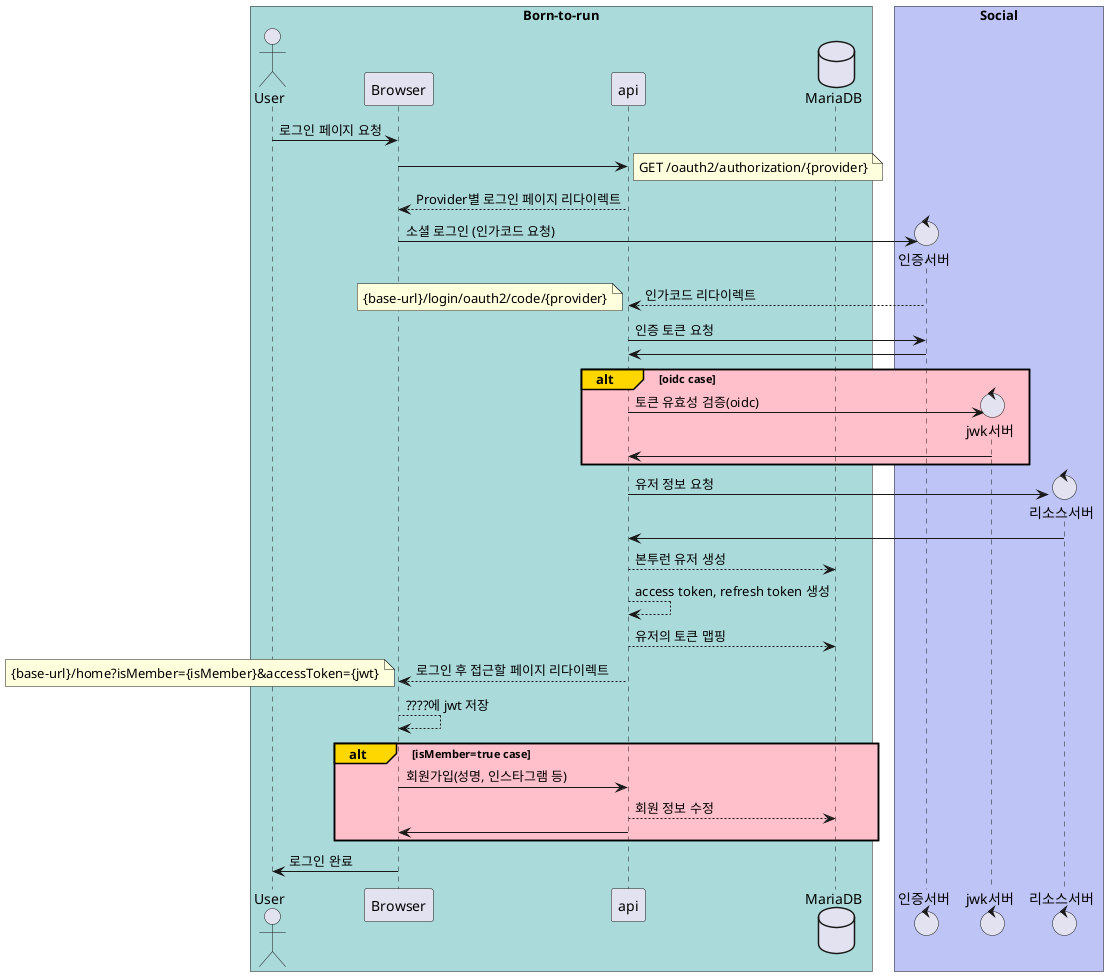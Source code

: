 @startuml
skinparam ParticipantPadding 20
skinparam BoxPadding 10

box "Born-to-run" #ABDADB
actor       User        as u
participant Browser     as fe
participant api         as be
database    MariaDB    as db
end box

u -> fe: 로그인 페이지 요청
fe -> be
note right
  GET /oauth2/authorization/{provider}
end note
fe <-- be: Provider별 로그인 페이지 리다이렉트

box "Social" #BEC4F5
create control 인증서버 as auth
fe -> auth: 소셜 로그인 (인가코드 요청)

be <-- auth: 인가코드 리다이렉트
note left
  {base-url}/login/oauth2/code/{provider}
end note

be -> auth: 인증 토큰 요청
be <- auth

alt#Gold #Pink oidc case
    create control jwk서버 as jwk
    be -> jwk: 토큰 유효성 검증(oidc)
    be <- jwk
end

create control 리소스서버 as resource
be -> resource: 유저 정보 요청
be <- resource

be --> db: 본투런 유저 생성
be --> be: access token, refresh token 생성
be --> db: 유저의 토큰 맵핑
be --> fe: 로그인 후 접근할 페이지 리다이렉트

note left
  {base-url}/home?isMember={isMember}&accessToken={jwt}
end note

'vue.js에서는 보통 mutations로 jwt를 관리함
fe --> fe: ????에 jwt 저장
alt#Gold #Pink isMember=true case
    fe -> be: 회원가입(성명, 인스타그램 등)
    be --> db: 회원 정보 수정
    fe <- be
end
u <- fe: 로그인 완료

end box
@enduml
